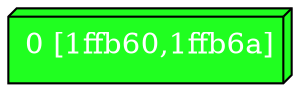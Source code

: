 diGraph libnss3{
	libnss3_0  [style=filled fillcolor="#20FF20" fontcolor="#ffffff" shape=box3d label="0 [1ffb60,1ffb6a]"]


}